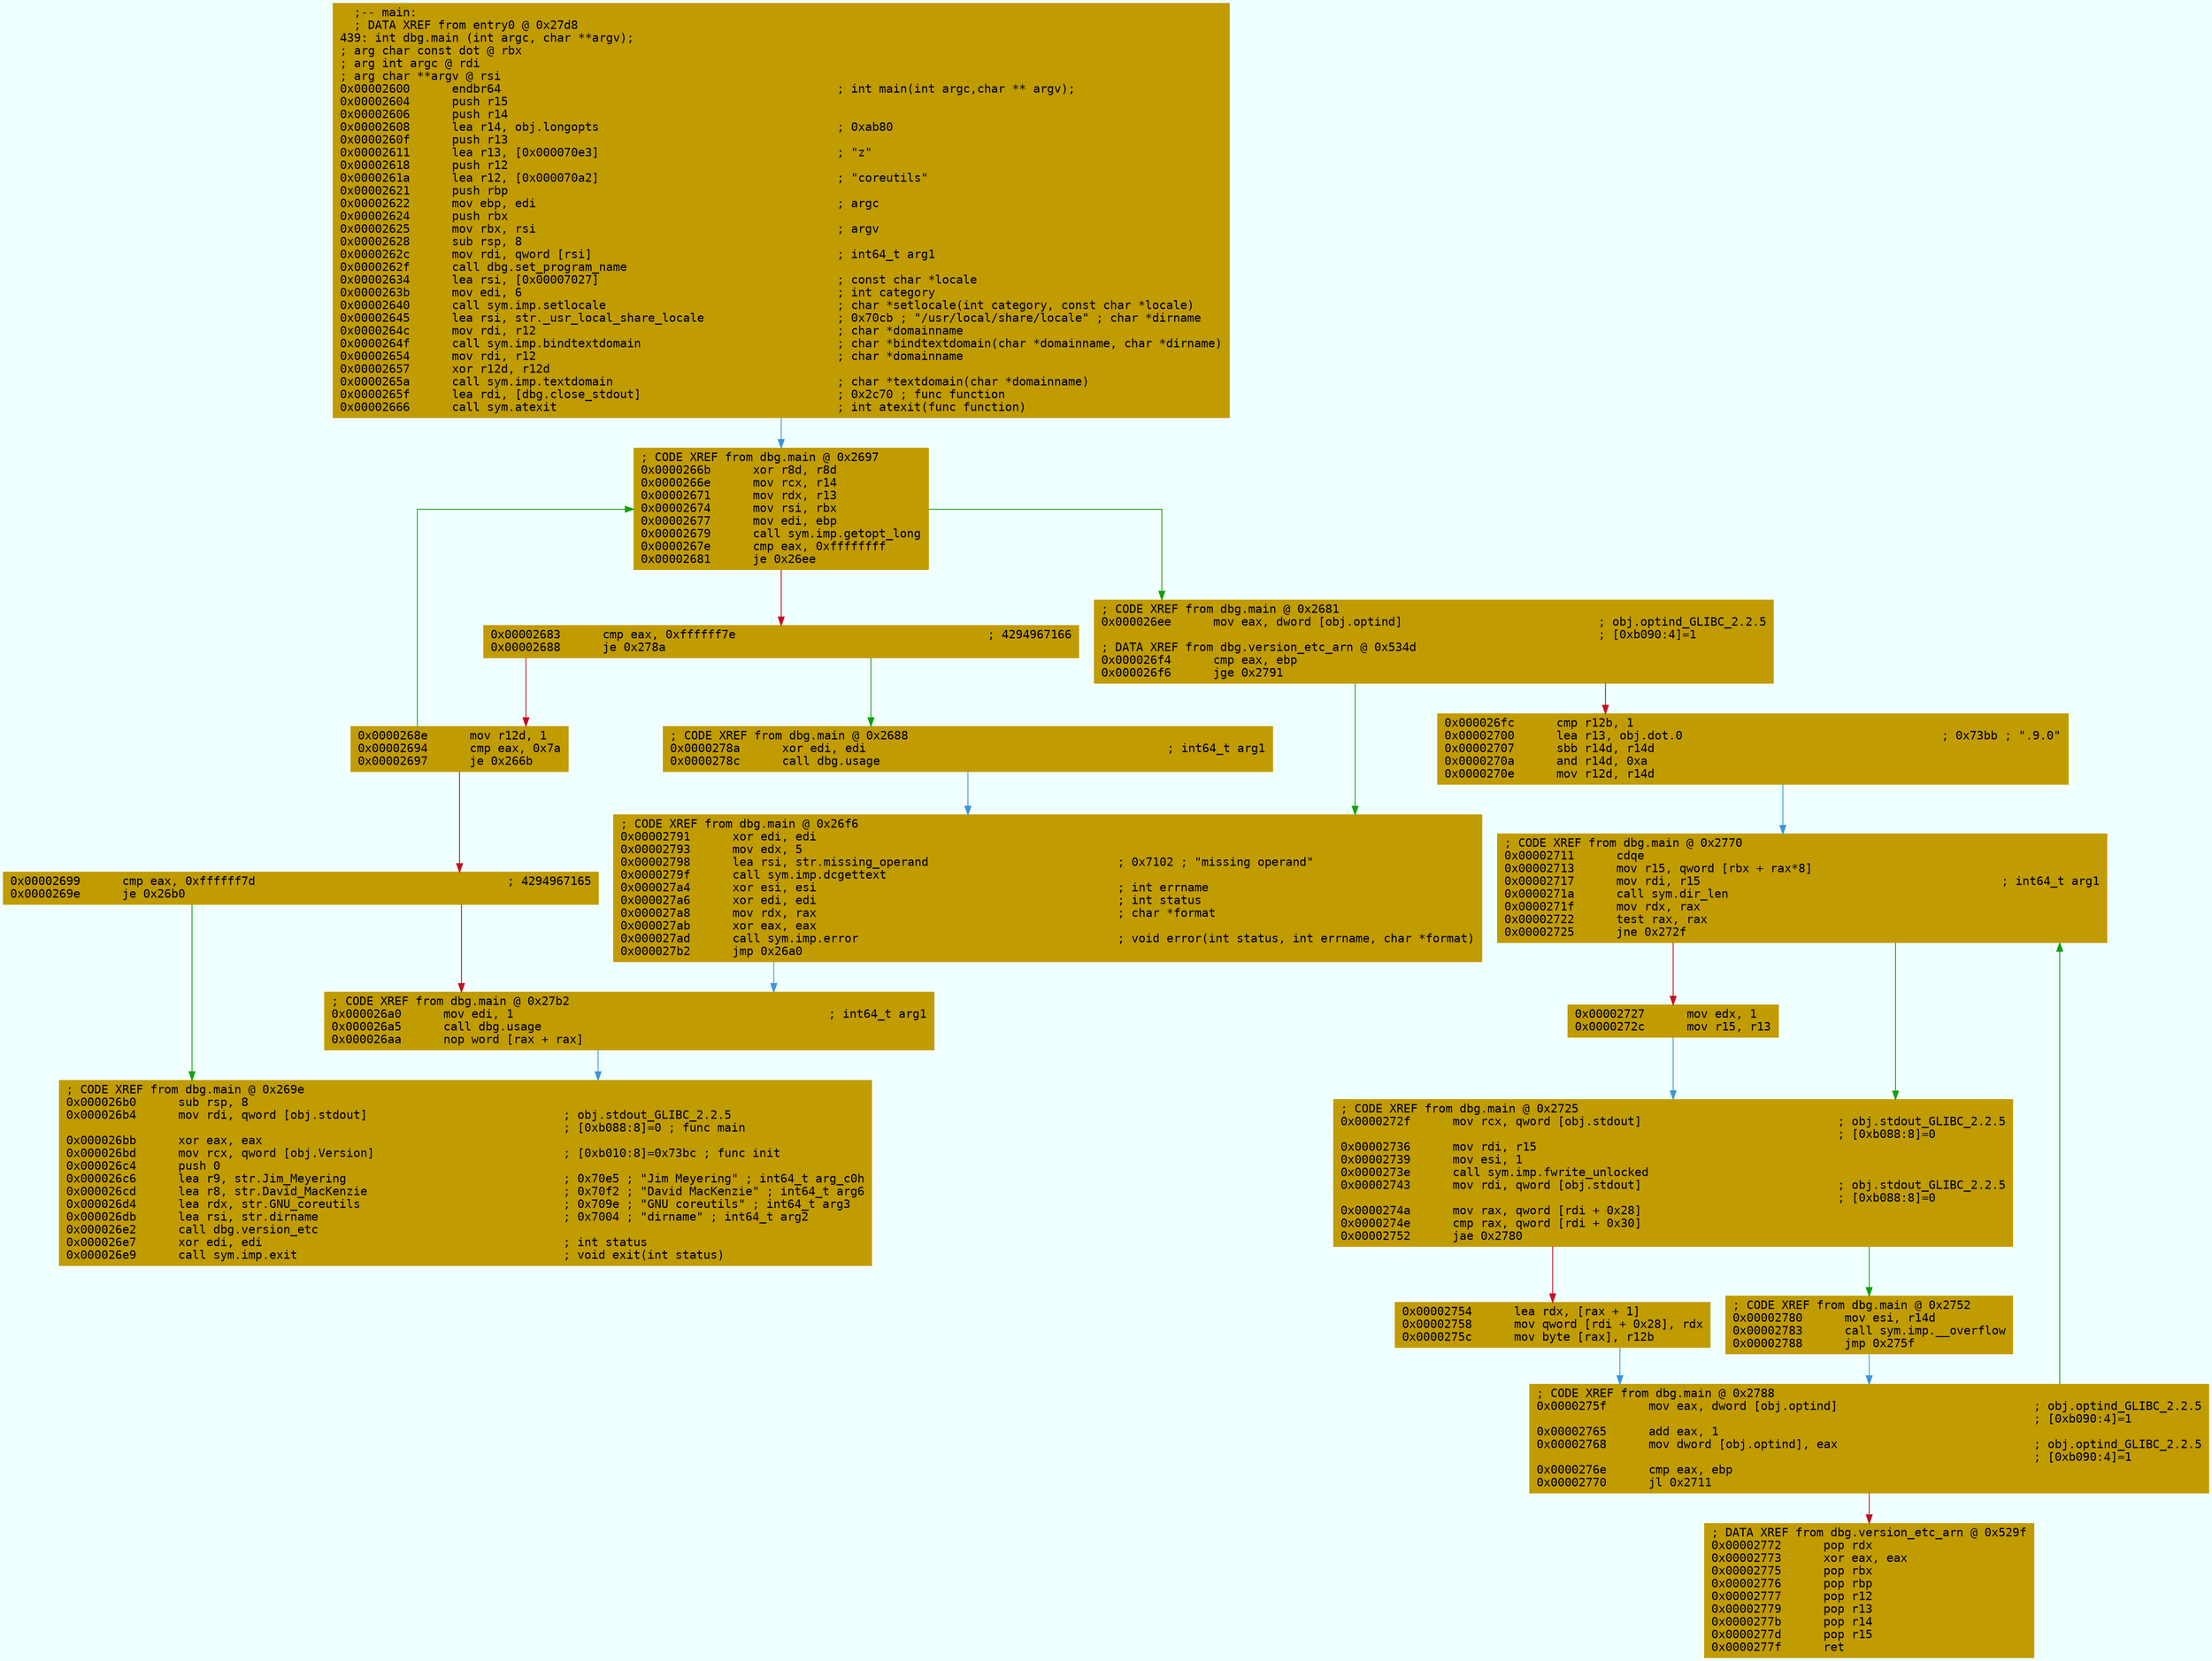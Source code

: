 digraph code {
	graph [bgcolor=azure fontsize=8 fontname="Courier" splines="ortho"];
	node [fillcolor=gray style=filled shape=box];
	edge [arrowhead="normal"];
	"0x00002600" [URL="dbg.main/0x00002600", fillcolor="#c19c00",color="#c19c00", fontname="Courier",label="  ;-- main:\l  ; DATA XREF from entry0 @ 0x27d8\l439: int dbg.main (int argc, char **argv);\l; arg char const dot @ rbx\l; arg int argc @ rdi\l; arg char **argv @ rsi\l0x00002600      endbr64                                                ; int main(int argc,char ** argv);\l0x00002604      push r15\l0x00002606      push r14\l0x00002608      lea r14, obj.longopts                                  ; 0xab80\l0x0000260f      push r13\l0x00002611      lea r13, [0x000070e3]                                  ; \"z\"\l0x00002618      push r12\l0x0000261a      lea r12, [0x000070a2]                                  ; \"coreutils\"\l0x00002621      push rbp\l0x00002622      mov ebp, edi                                           ; argc\l0x00002624      push rbx\l0x00002625      mov rbx, rsi                                           ; argv\l0x00002628      sub rsp, 8\l0x0000262c      mov rdi, qword [rsi]                                   ; int64_t arg1\l0x0000262f      call dbg.set_program_name\l0x00002634      lea rsi, [0x00007027]                                  ; const char *locale\l0x0000263b      mov edi, 6                                             ; int category\l0x00002640      call sym.imp.setlocale                                 ; char *setlocale(int category, const char *locale)\l0x00002645      lea rsi, str._usr_local_share_locale                   ; 0x70cb ; \"/usr/local/share/locale\" ; char *dirname\l0x0000264c      mov rdi, r12                                           ; char *domainname\l0x0000264f      call sym.imp.bindtextdomain                            ; char *bindtextdomain(char *domainname, char *dirname)\l0x00002654      mov rdi, r12                                           ; char *domainname\l0x00002657      xor r12d, r12d\l0x0000265a      call sym.imp.textdomain                                ; char *textdomain(char *domainname)\l0x0000265f      lea rdi, [dbg.close_stdout]                            ; 0x2c70 ; func function\l0x00002666      call sym.atexit                                        ; int atexit(func function)\l"]
	"0x0000266b" [URL="dbg.main/0x0000266b", fillcolor="#c19c00",color="#c19c00", fontname="Courier",label="; CODE XREF from dbg.main @ 0x2697\l0x0000266b      xor r8d, r8d\l0x0000266e      mov rcx, r14\l0x00002671      mov rdx, r13\l0x00002674      mov rsi, rbx\l0x00002677      mov edi, ebp\l0x00002679      call sym.imp.getopt_long\l0x0000267e      cmp eax, 0xffffffff\l0x00002681      je 0x26ee\l"]
	"0x00002683" [URL="dbg.main/0x00002683", fillcolor="#c19c00",color="#c19c00", fontname="Courier",label="0x00002683      cmp eax, 0xffffff7e                                    ; 4294967166\l0x00002688      je 0x278a\l"]
	"0x0000268e" [URL="dbg.main/0x0000268e", fillcolor="#c19c00",color="#c19c00", fontname="Courier",label="0x0000268e      mov r12d, 1\l0x00002694      cmp eax, 0x7a\l0x00002697      je 0x266b\l"]
	"0x00002699" [URL="dbg.main/0x00002699", fillcolor="#c19c00",color="#c19c00", fontname="Courier",label="0x00002699      cmp eax, 0xffffff7d                                    ; 4294967165\l0x0000269e      je 0x26b0\l"]
	"0x000026a0" [URL="dbg.main/0x000026a0", fillcolor="#c19c00",color="#c19c00", fontname="Courier",label="; CODE XREF from dbg.main @ 0x27b2\l0x000026a0      mov edi, 1                                             ; int64_t arg1\l0x000026a5      call dbg.usage\l0x000026aa      nop word [rax + rax]\l"]
	"0x000026b0" [URL="dbg.main/0x000026b0", fillcolor="#c19c00",color="#c19c00", fontname="Courier",label="; CODE XREF from dbg.main @ 0x269e\l0x000026b0      sub rsp, 8\l0x000026b4      mov rdi, qword [obj.stdout]                            ; obj.stdout_GLIBC_2.2.5\l                                                                       ; [0xb088:8]=0 ; func main\l0x000026bb      xor eax, eax\l0x000026bd      mov rcx, qword [obj.Version]                           ; [0xb010:8]=0x73bc ; func init\l0x000026c4      push 0\l0x000026c6      lea r9, str.Jim_Meyering                               ; 0x70e5 ; \"Jim Meyering\" ; int64_t arg_c0h\l0x000026cd      lea r8, str.David_MacKenzie                            ; 0x70f2 ; \"David MacKenzie\" ; int64_t arg6\l0x000026d4      lea rdx, str.GNU_coreutils                             ; 0x709e ; \"GNU coreutils\" ; int64_t arg3\l0x000026db      lea rsi, str.dirname                                   ; 0x7004 ; \"dirname\" ; int64_t arg2\l0x000026e2      call dbg.version_etc\l0x000026e7      xor edi, edi                                           ; int status\l0x000026e9      call sym.imp.exit                                      ; void exit(int status)\l"]
	"0x000026ee" [URL="dbg.main/0x000026ee", fillcolor="#c19c00",color="#c19c00", fontname="Courier",label="; CODE XREF from dbg.main @ 0x2681\l0x000026ee      mov eax, dword [obj.optind]                            ; obj.optind_GLIBC_2.2.5\l                                                                       ; [0xb090:4]=1\l; DATA XREF from dbg.version_etc_arn @ 0x534d\l0x000026f4      cmp eax, ebp\l0x000026f6      jge 0x2791\l"]
	"0x000026fc" [URL="dbg.main/0x000026fc", fillcolor="#c19c00",color="#c19c00", fontname="Courier",label="0x000026fc      cmp r12b, 1\l0x00002700      lea r13, obj.dot.0                                     ; 0x73bb ; \".9.0\"\l0x00002707      sbb r14d, r14d\l0x0000270a      and r14d, 0xa\l0x0000270e      mov r12d, r14d\l"]
	"0x00002711" [URL="dbg.main/0x00002711", fillcolor="#c19c00",color="#c19c00", fontname="Courier",label="; CODE XREF from dbg.main @ 0x2770\l0x00002711      cdqe\l0x00002713      mov r15, qword [rbx + rax*8]\l0x00002717      mov rdi, r15                                           ; int64_t arg1\l0x0000271a      call sym.dir_len\l0x0000271f      mov rdx, rax\l0x00002722      test rax, rax\l0x00002725      jne 0x272f\l"]
	"0x00002727" [URL="dbg.main/0x00002727", fillcolor="#c19c00",color="#c19c00", fontname="Courier",label="0x00002727      mov edx, 1\l0x0000272c      mov r15, r13\l"]
	"0x0000272f" [URL="dbg.main/0x0000272f", fillcolor="#c19c00",color="#c19c00", fontname="Courier",label="; CODE XREF from dbg.main @ 0x2725\l0x0000272f      mov rcx, qword [obj.stdout]                            ; obj.stdout_GLIBC_2.2.5\l                                                                       ; [0xb088:8]=0\l0x00002736      mov rdi, r15\l0x00002739      mov esi, 1\l0x0000273e      call sym.imp.fwrite_unlocked\l0x00002743      mov rdi, qword [obj.stdout]                            ; obj.stdout_GLIBC_2.2.5\l                                                                       ; [0xb088:8]=0\l0x0000274a      mov rax, qword [rdi + 0x28]\l0x0000274e      cmp rax, qword [rdi + 0x30]\l0x00002752      jae 0x2780\l"]
	"0x00002754" [URL="dbg.main/0x00002754", fillcolor="#c19c00",color="#c19c00", fontname="Courier",label="0x00002754      lea rdx, [rax + 1]\l0x00002758      mov qword [rdi + 0x28], rdx\l0x0000275c      mov byte [rax], r12b\l"]
	"0x0000275f" [URL="dbg.main/0x0000275f", fillcolor="#c19c00",color="#c19c00", fontname="Courier",label="; CODE XREF from dbg.main @ 0x2788\l0x0000275f      mov eax, dword [obj.optind]                            ; obj.optind_GLIBC_2.2.5\l                                                                       ; [0xb090:4]=1\l0x00002765      add eax, 1\l0x00002768      mov dword [obj.optind], eax                            ; obj.optind_GLIBC_2.2.5\l                                                                       ; [0xb090:4]=1\l0x0000276e      cmp eax, ebp\l0x00002770      jl 0x2711\l"]
	"0x00002772" [URL="dbg.main/0x00002772", fillcolor="#c19c00",color="#c19c00", fontname="Courier",label="; DATA XREF from dbg.version_etc_arn @ 0x529f\l0x00002772      pop rdx\l0x00002773      xor eax, eax\l0x00002775      pop rbx\l0x00002776      pop rbp\l0x00002777      pop r12\l0x00002779      pop r13\l0x0000277b      pop r14\l0x0000277d      pop r15\l0x0000277f      ret\l"]
	"0x00002780" [URL="dbg.main/0x00002780", fillcolor="#c19c00",color="#c19c00", fontname="Courier",label="; CODE XREF from dbg.main @ 0x2752\l0x00002780      mov esi, r14d\l0x00002783      call sym.imp.__overflow\l0x00002788      jmp 0x275f\l"]
	"0x0000278a" [URL="dbg.main/0x0000278a", fillcolor="#c19c00",color="#c19c00", fontname="Courier",label="; CODE XREF from dbg.main @ 0x2688\l0x0000278a      xor edi, edi                                           ; int64_t arg1\l0x0000278c      call dbg.usage\l"]
	"0x00002791" [URL="dbg.main/0x00002791", fillcolor="#c19c00",color="#c19c00", fontname="Courier",label="; CODE XREF from dbg.main @ 0x26f6\l0x00002791      xor edi, edi\l0x00002793      mov edx, 5\l0x00002798      lea rsi, str.missing_operand                           ; 0x7102 ; \"missing operand\"\l0x0000279f      call sym.imp.dcgettext\l0x000027a4      xor esi, esi                                           ; int errname\l0x000027a6      xor edi, edi                                           ; int status\l0x000027a8      mov rdx, rax                                           ; char *format\l0x000027ab      xor eax, eax\l0x000027ad      call sym.imp.error                                     ; void error(int status, int errname, char *format)\l0x000027b2      jmp 0x26a0\l"]
        "0x00002600" -> "0x0000266b" [color="#3a96dd"];
        "0x0000266b" -> "0x000026ee" [color="#13a10e"];
        "0x0000266b" -> "0x00002683" [color="#c50f1f"];
        "0x00002683" -> "0x0000278a" [color="#13a10e"];
        "0x00002683" -> "0x0000268e" [color="#c50f1f"];
        "0x0000268e" -> "0x0000266b" [color="#13a10e"];
        "0x0000268e" -> "0x00002699" [color="#c50f1f"];
        "0x00002699" -> "0x000026b0" [color="#13a10e"];
        "0x00002699" -> "0x000026a0" [color="#c50f1f"];
        "0x000026a0" -> "0x000026b0" [color="#3a96dd"];
        "0x000026ee" -> "0x00002791" [color="#13a10e"];
        "0x000026ee" -> "0x000026fc" [color="#c50f1f"];
        "0x000026fc" -> "0x00002711" [color="#3a96dd"];
        "0x00002711" -> "0x0000272f" [color="#13a10e"];
        "0x00002711" -> "0x00002727" [color="#c50f1f"];
        "0x00002727" -> "0x0000272f" [color="#3a96dd"];
        "0x0000272f" -> "0x00002780" [color="#13a10e"];
        "0x0000272f" -> "0x00002754" [color="#c50f1f"];
        "0x00002754" -> "0x0000275f" [color="#3a96dd"];
        "0x0000275f" -> "0x00002711" [color="#13a10e"];
        "0x0000275f" -> "0x00002772" [color="#c50f1f"];
        "0x00002780" -> "0x0000275f" [color="#3a96dd"];
        "0x0000278a" -> "0x00002791" [color="#3a96dd"];
        "0x00002791" -> "0x000026a0" [color="#3a96dd"];
}
